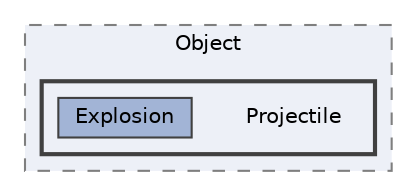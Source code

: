 digraph "src/Object/Projectile"
{
 // LATEX_PDF_SIZE
  bgcolor="transparent";
  edge [fontname=Helvetica,fontsize=10,labelfontname=Helvetica,labelfontsize=10];
  node [fontname=Helvetica,fontsize=10,shape=box,height=0.2,width=0.4];
  compound=true
  subgraph clusterdir_184e1001231436f60c388bf98ff76a10 {
    graph [ bgcolor="#edf0f7", pencolor="grey50", label="Object", fontname=Helvetica,fontsize=10 style="filled,dashed", URL="dir_184e1001231436f60c388bf98ff76a10.html",tooltip=""]
  subgraph clusterdir_221ca767488a9fbba0755dfd71b94d4a {
    graph [ bgcolor="#edf0f7", pencolor="grey25", label="", fontname=Helvetica,fontsize=10 style="filled,bold", URL="dir_221ca767488a9fbba0755dfd71b94d4a.html",tooltip=""]
    dir_221ca767488a9fbba0755dfd71b94d4a [shape=plaintext, label="Projectile"];
  dir_db284a20219279436c72d8f263f92bcc [label="Explosion", fillcolor="#a2b4d6", color="grey25", style="filled", URL="dir_db284a20219279436c72d8f263f92bcc.html",tooltip=""];
  }
  }
}
